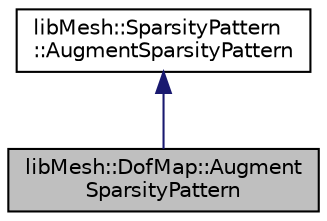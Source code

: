 digraph "libMesh::DofMap::AugmentSparsityPattern"
{
 // INTERACTIVE_SVG=YES
  edge [fontname="Helvetica",fontsize="10",labelfontname="Helvetica",labelfontsize="10"];
  node [fontname="Helvetica",fontsize="10",shape=record];
  Node1 [label="libMesh::DofMap::Augment\lSparsityPattern",height=0.2,width=0.4,color="black", fillcolor="grey75", style="filled" fontcolor="black"];
  Node2 -> Node1 [dir="back",color="midnightblue",fontsize="10",style="solid",fontname="Helvetica"];
  Node2 [label="libMesh::SparsityPattern\l::AugmentSparsityPattern",height=0.2,width=0.4,color="black", fillcolor="white", style="filled",URL="$classlibMesh_1_1SparsityPattern_1_1AugmentSparsityPattern.html",tooltip="Abstract base class to be used to add user-defined implicit degree of freedom couplings. "];
}
